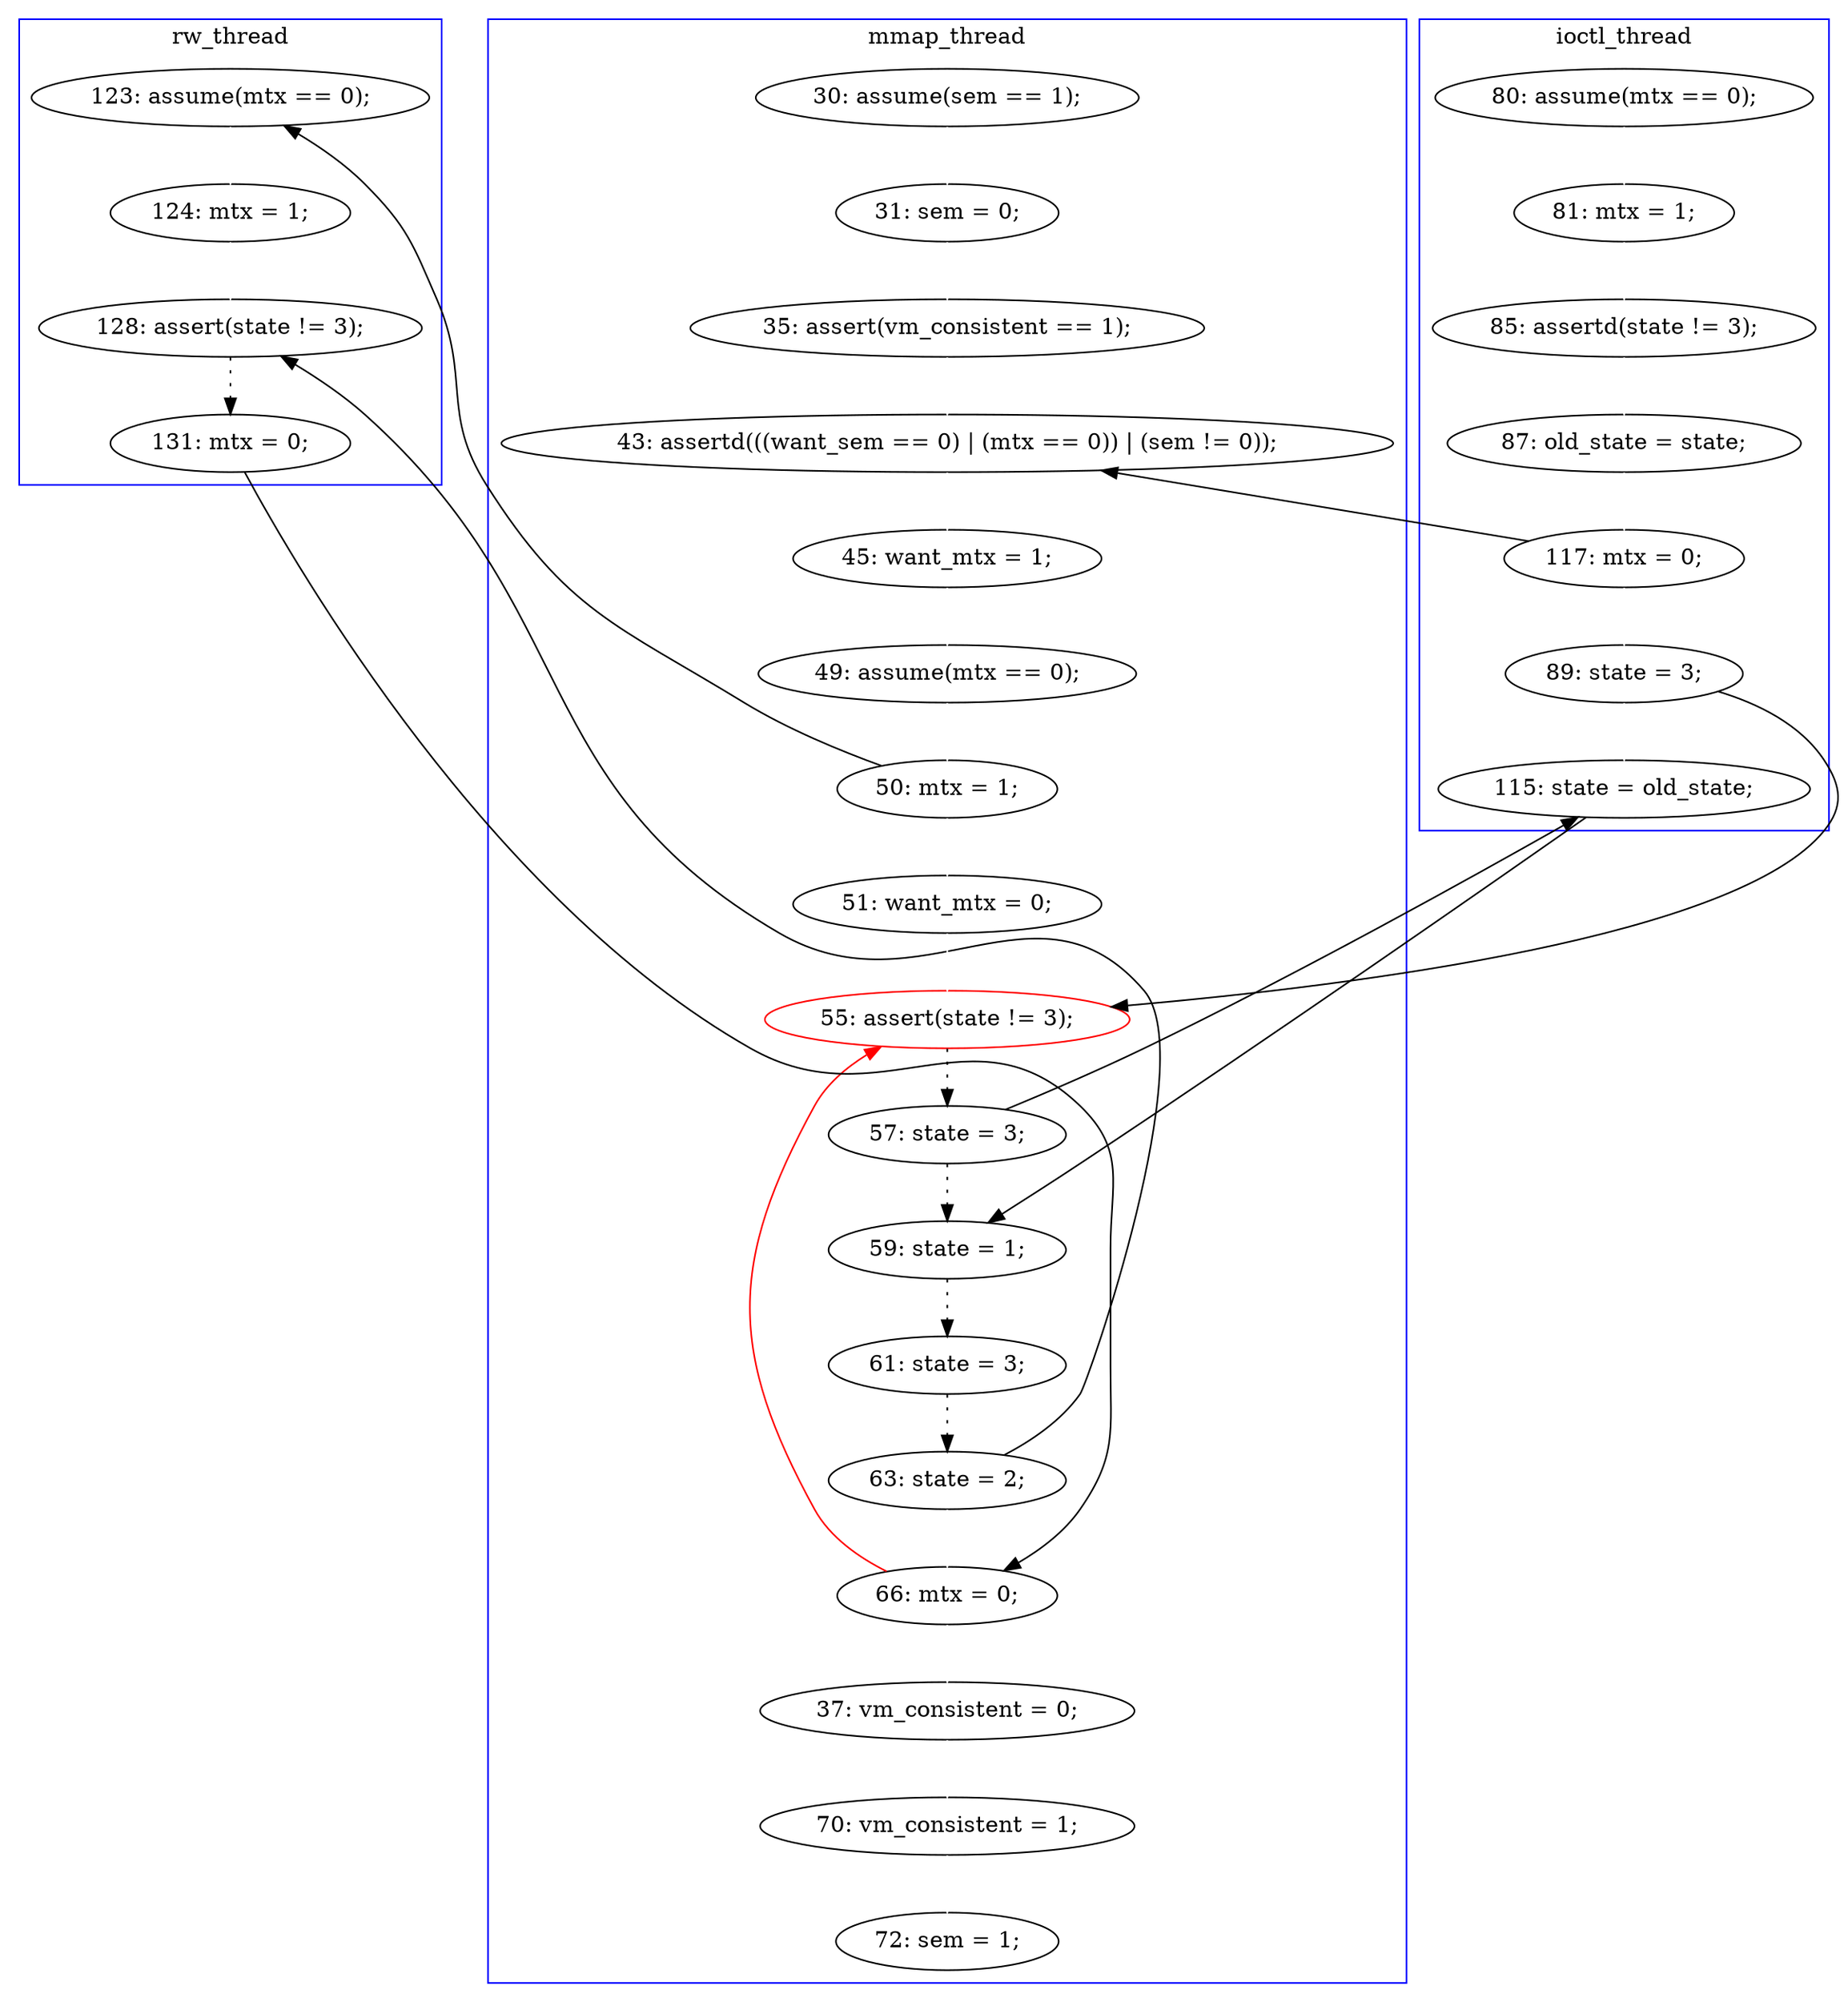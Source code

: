digraph Counterexample {
	32 -> 33 [color = black, style = solid, constraint = false]
	17 -> 19 [color = white, style = solid]
	35 -> 38 [color = white, style = solid]
	19 -> 21 [color = white, style = solid]
	37 -> 43 [color = white, style = solid]
	24 -> 25 [color = white, style = solid]
	21 -> 32 [color = white, style = solid]
	33 -> 36 [color = black, style = dotted]
	43 -> 30 [color = red, style = solid, constraint = false]
	29 -> 30 [color = white, style = solid]
	25 -> 26 [color = white, style = solid]
	34 -> 35 [color = white, style = solid]
	31 -> 33 [color = black, style = dotted]
	30 -> 31 [color = black, style = dotted]
	19 -> 25 [color = black, style = solid, constraint = false]
	45 -> 46 [color = white, style = solid]
	36 -> 37 [color = black, style = dotted]
	37 -> 38 [color = black, style = solid, constraint = false]
	16 -> 17 [color = white, style = solid]
	21 -> 30 [color = black, style = solid, constraint = false]
	28 -> 29 [color = white, style = solid]
	22 -> 23 [color = white, style = solid]
	14 -> 15 [color = white, style = solid]
	38 -> 39 [color = black, style = dotted]
	15 -> 16 [color = white, style = solid]
	39 -> 43 [color = black, style = solid, constraint = false]
	23 -> 24 [color = white, style = solid]
	43 -> 44 [color = white, style = solid]
	26 -> 27 [color = white, style = solid]
	44 -> 45 [color = white, style = solid]
	27 -> 28 [color = white, style = solid]
	28 -> 34 [color = black, style = solid, constraint = false]
	31 -> 32 [color = black, style = solid, constraint = false]
	subgraph cluster3 {
		label = rw_thread
		color = blue
		38  [label = "128: assert(state != 3);"]
		34  [label = "123: assume(mtx == 0);"]
		35  [label = "124: mtx = 1;"]
		39  [label = "131: mtx = 0;"]
	}
	subgraph cluster1 {
		label = mmap_thread
		color = blue
		23  [label = "31: sem = 0;"]
		26  [label = "45: want_mtx = 1;"]
		33  [label = "59: state = 1;"]
		43  [label = "66: mtx = 0;"]
		31  [label = "57: state = 3;"]
		36  [label = "61: state = 3;"]
		22  [label = "30: assume(sem == 1);"]
		27  [label = "49: assume(mtx == 0);"]
		25  [label = "43: assertd(((want_sem == 0) | (mtx == 0)) | (sem != 0));"]
		37  [label = "63: state = 2;"]
		44  [label = "37: vm_consistent = 0;"]
		30  [label = "55: assert(state != 3);", color = red]
		45  [label = "70: vm_consistent = 1;"]
		24  [label = "35: assert(vm_consistent == 1);"]
		46  [label = "72: sem = 1;"]
		29  [label = "51: want_mtx = 0;"]
		28  [label = "50: mtx = 1;"]
	}
	subgraph cluster2 {
		label = ioctl_thread
		color = blue
		14  [label = "80: assume(mtx == 0);"]
		17  [label = "87: old_state = state;"]
		16  [label = "85: assertd(state != 3);"]
		15  [label = "81: mtx = 1;"]
		19  [label = "117: mtx = 0;"]
		21  [label = "89: state = 3;"]
		32  [label = "115: state = old_state;"]
	}
}